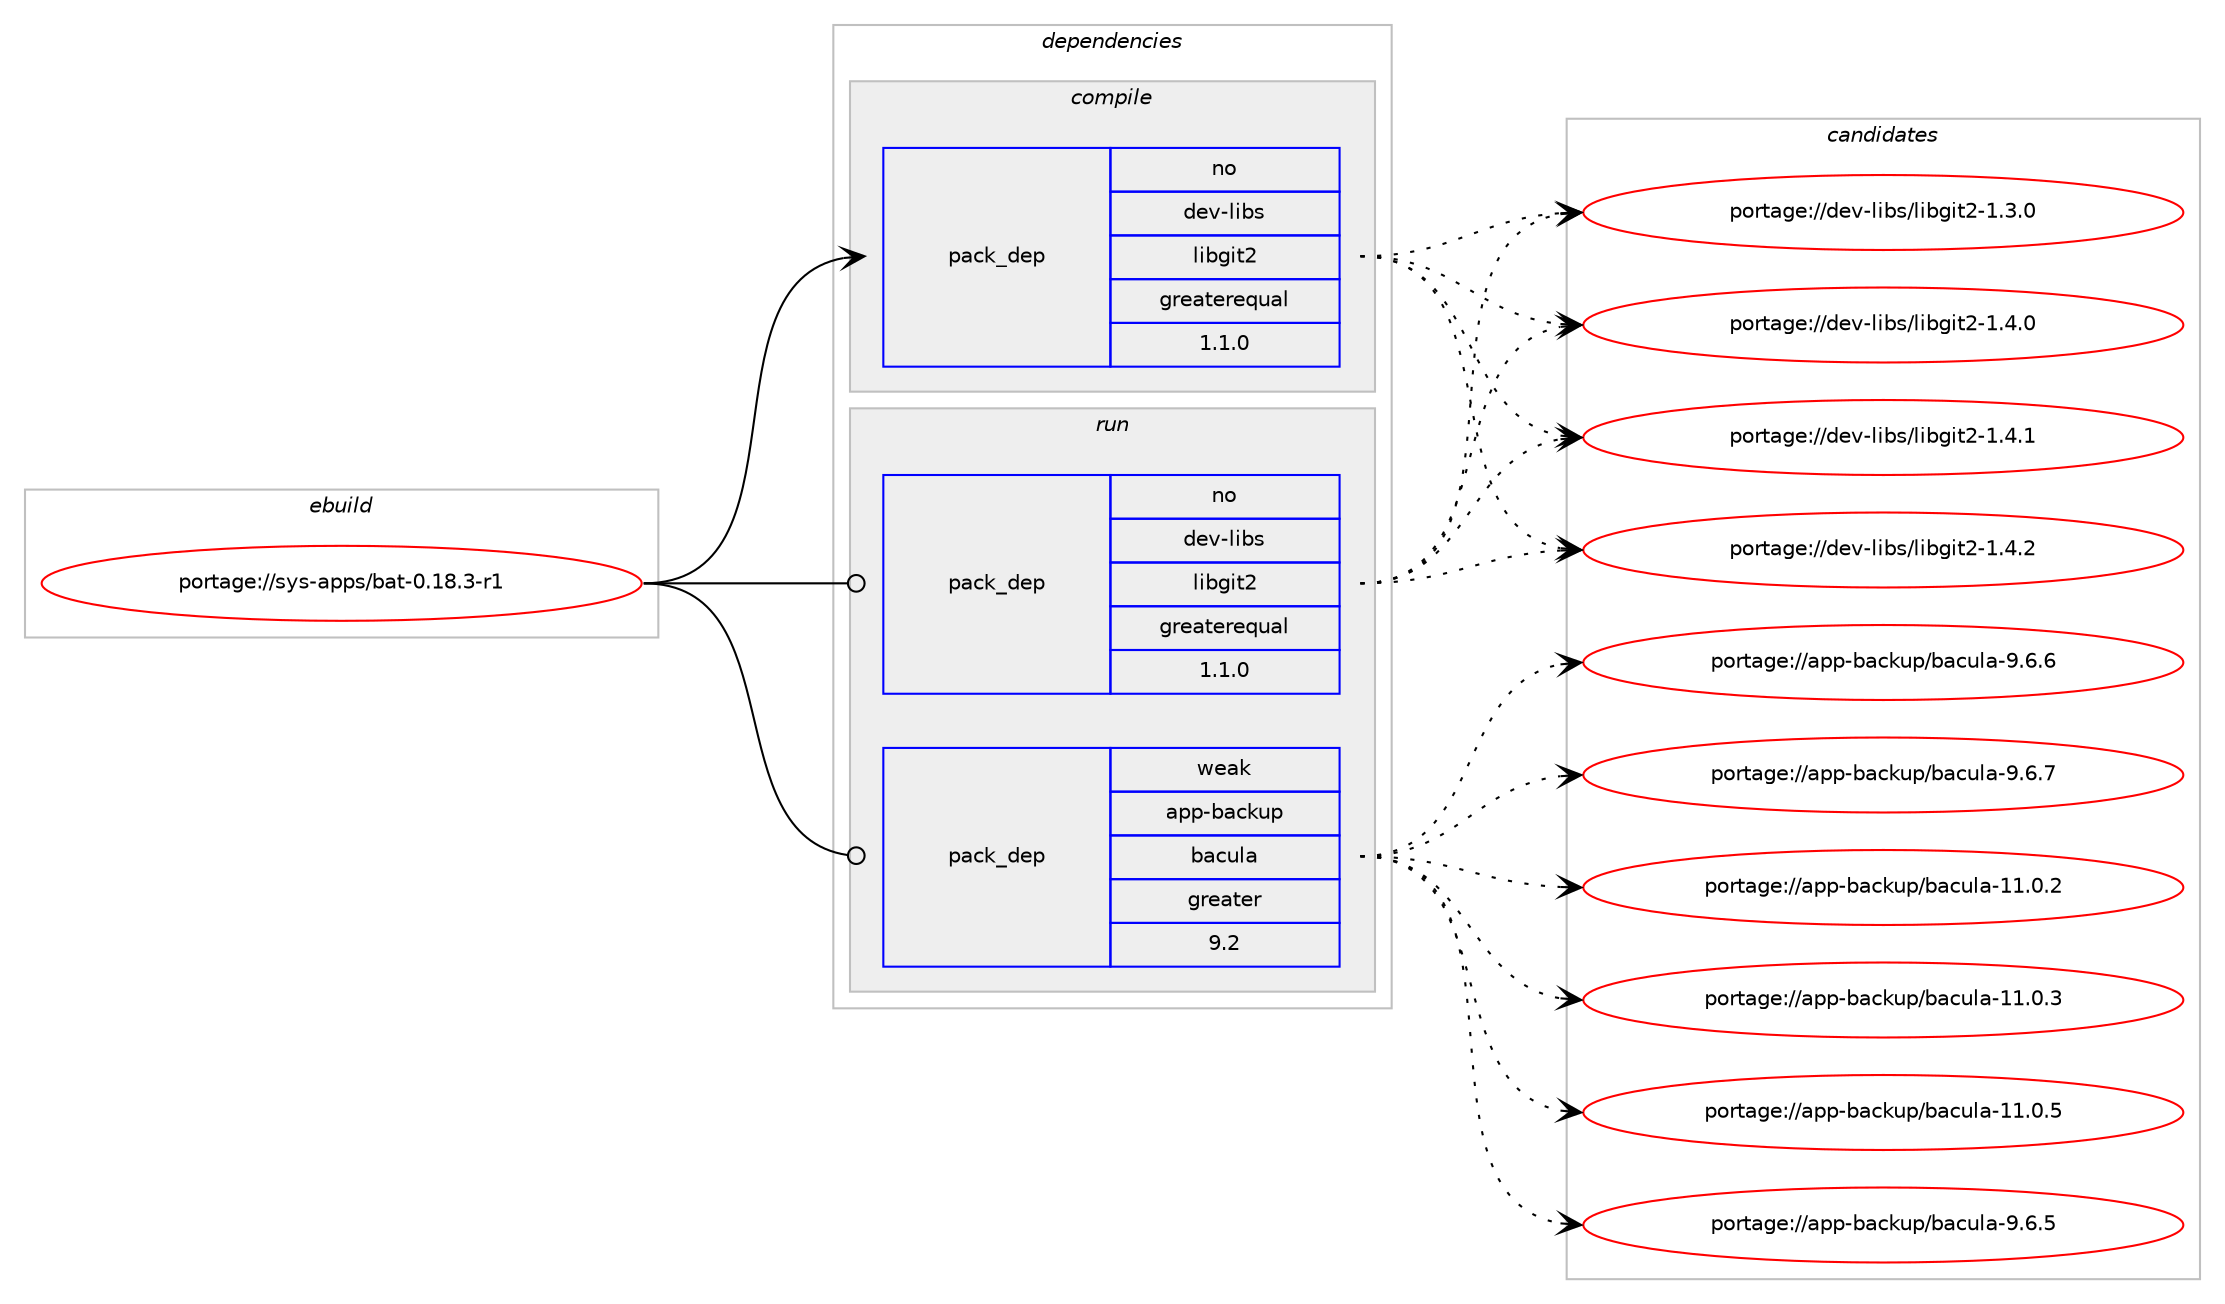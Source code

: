 digraph prolog {

# *************
# Graph options
# *************

newrank=true;
concentrate=true;
compound=true;
graph [rankdir=LR,fontname=Helvetica,fontsize=10,ranksep=1.5];#, ranksep=2.5, nodesep=0.2];
edge  [arrowhead=vee];
node  [fontname=Helvetica,fontsize=10];

# **********
# The ebuild
# **********

subgraph cluster_leftcol {
color=gray;
rank=same;
label=<<i>ebuild</i>>;
id [label="portage://sys-apps/bat-0.18.3-r1", color=red, width=4, href="../sys-apps/bat-0.18.3-r1.svg"];
}

# ****************
# The dependencies
# ****************

subgraph cluster_midcol {
color=gray;
label=<<i>dependencies</i>>;
subgraph cluster_compile {
fillcolor="#eeeeee";
style=filled;
label=<<i>compile</i>>;
subgraph pack2774 {
dependency3093 [label=<<TABLE BORDER="0" CELLBORDER="1" CELLSPACING="0" CELLPADDING="4" WIDTH="220"><TR><TD ROWSPAN="6" CELLPADDING="30">pack_dep</TD></TR><TR><TD WIDTH="110">no</TD></TR><TR><TD>dev-libs</TD></TR><TR><TD>libgit2</TD></TR><TR><TD>greaterequal</TD></TR><TR><TD>1.1.0</TD></TR></TABLE>>, shape=none, color=blue];
}
id:e -> dependency3093:w [weight=20,style="solid",arrowhead="vee"];
# *** BEGIN UNKNOWN DEPENDENCY TYPE (TODO) ***
# id -> package_dependency(portage://sys-apps/bat-0.18.3-r1,install,no,dev-libs,oniguruma,none,[,,],any_same_slot,[])
# *** END UNKNOWN DEPENDENCY TYPE (TODO) ***

}
subgraph cluster_compileandrun {
fillcolor="#eeeeee";
style=filled;
label=<<i>compile and run</i>>;
}
subgraph cluster_run {
fillcolor="#eeeeee";
style=filled;
label=<<i>run</i>>;
subgraph pack2775 {
dependency3094 [label=<<TABLE BORDER="0" CELLBORDER="1" CELLSPACING="0" CELLPADDING="4" WIDTH="220"><TR><TD ROWSPAN="6" CELLPADDING="30">pack_dep</TD></TR><TR><TD WIDTH="110">no</TD></TR><TR><TD>dev-libs</TD></TR><TR><TD>libgit2</TD></TR><TR><TD>greaterequal</TD></TR><TR><TD>1.1.0</TD></TR></TABLE>>, shape=none, color=blue];
}
id:e -> dependency3094:w [weight=20,style="solid",arrowhead="odot"];
# *** BEGIN UNKNOWN DEPENDENCY TYPE (TODO) ***
# id -> package_dependency(portage://sys-apps/bat-0.18.3-r1,run,no,dev-libs,oniguruma,none,[,,],any_same_slot,[])
# *** END UNKNOWN DEPENDENCY TYPE (TODO) ***

subgraph pack2776 {
dependency3095 [label=<<TABLE BORDER="0" CELLBORDER="1" CELLSPACING="0" CELLPADDING="4" WIDTH="220"><TR><TD ROWSPAN="6" CELLPADDING="30">pack_dep</TD></TR><TR><TD WIDTH="110">weak</TD></TR><TR><TD>app-backup</TD></TR><TR><TD>bacula</TD></TR><TR><TD>greater</TD></TR><TR><TD>9.2</TD></TR></TABLE>>, shape=none, color=blue];
}
id:e -> dependency3095:w [weight=20,style="solid",arrowhead="odot"];
}
}

# **************
# The candidates
# **************

subgraph cluster_choices {
rank=same;
color=gray;
label=<<i>candidates</i>>;

subgraph choice2774 {
color=black;
nodesep=1;
choice1001011184510810598115471081059810310511650454946514648 [label="portage://dev-libs/libgit2-1.3.0", color=red, width=4,href="../dev-libs/libgit2-1.3.0.svg"];
choice1001011184510810598115471081059810310511650454946524648 [label="portage://dev-libs/libgit2-1.4.0", color=red, width=4,href="../dev-libs/libgit2-1.4.0.svg"];
choice1001011184510810598115471081059810310511650454946524649 [label="portage://dev-libs/libgit2-1.4.1", color=red, width=4,href="../dev-libs/libgit2-1.4.1.svg"];
choice1001011184510810598115471081059810310511650454946524650 [label="portage://dev-libs/libgit2-1.4.2", color=red, width=4,href="../dev-libs/libgit2-1.4.2.svg"];
dependency3093:e -> choice1001011184510810598115471081059810310511650454946514648:w [style=dotted,weight="100"];
dependency3093:e -> choice1001011184510810598115471081059810310511650454946524648:w [style=dotted,weight="100"];
dependency3093:e -> choice1001011184510810598115471081059810310511650454946524649:w [style=dotted,weight="100"];
dependency3093:e -> choice1001011184510810598115471081059810310511650454946524650:w [style=dotted,weight="100"];
}
subgraph choice2775 {
color=black;
nodesep=1;
choice1001011184510810598115471081059810310511650454946514648 [label="portage://dev-libs/libgit2-1.3.0", color=red, width=4,href="../dev-libs/libgit2-1.3.0.svg"];
choice1001011184510810598115471081059810310511650454946524648 [label="portage://dev-libs/libgit2-1.4.0", color=red, width=4,href="../dev-libs/libgit2-1.4.0.svg"];
choice1001011184510810598115471081059810310511650454946524649 [label="portage://dev-libs/libgit2-1.4.1", color=red, width=4,href="../dev-libs/libgit2-1.4.1.svg"];
choice1001011184510810598115471081059810310511650454946524650 [label="portage://dev-libs/libgit2-1.4.2", color=red, width=4,href="../dev-libs/libgit2-1.4.2.svg"];
dependency3094:e -> choice1001011184510810598115471081059810310511650454946514648:w [style=dotted,weight="100"];
dependency3094:e -> choice1001011184510810598115471081059810310511650454946524648:w [style=dotted,weight="100"];
dependency3094:e -> choice1001011184510810598115471081059810310511650454946524649:w [style=dotted,weight="100"];
dependency3094:e -> choice1001011184510810598115471081059810310511650454946524650:w [style=dotted,weight="100"];
}
subgraph choice2776 {
color=black;
nodesep=1;
choice9711211245989799107117112479897991171089745494946484650 [label="portage://app-backup/bacula-11.0.2", color=red, width=4,href="../app-backup/bacula-11.0.2.svg"];
choice9711211245989799107117112479897991171089745494946484651 [label="portage://app-backup/bacula-11.0.3", color=red, width=4,href="../app-backup/bacula-11.0.3.svg"];
choice9711211245989799107117112479897991171089745494946484653 [label="portage://app-backup/bacula-11.0.5", color=red, width=4,href="../app-backup/bacula-11.0.5.svg"];
choice97112112459897991071171124798979911710897455746544653 [label="portage://app-backup/bacula-9.6.5", color=red, width=4,href="../app-backup/bacula-9.6.5.svg"];
choice97112112459897991071171124798979911710897455746544654 [label="portage://app-backup/bacula-9.6.6", color=red, width=4,href="../app-backup/bacula-9.6.6.svg"];
choice97112112459897991071171124798979911710897455746544655 [label="portage://app-backup/bacula-9.6.7", color=red, width=4,href="../app-backup/bacula-9.6.7.svg"];
dependency3095:e -> choice9711211245989799107117112479897991171089745494946484650:w [style=dotted,weight="100"];
dependency3095:e -> choice9711211245989799107117112479897991171089745494946484651:w [style=dotted,weight="100"];
dependency3095:e -> choice9711211245989799107117112479897991171089745494946484653:w [style=dotted,weight="100"];
dependency3095:e -> choice97112112459897991071171124798979911710897455746544653:w [style=dotted,weight="100"];
dependency3095:e -> choice97112112459897991071171124798979911710897455746544654:w [style=dotted,weight="100"];
dependency3095:e -> choice97112112459897991071171124798979911710897455746544655:w [style=dotted,weight="100"];
}
}

}
